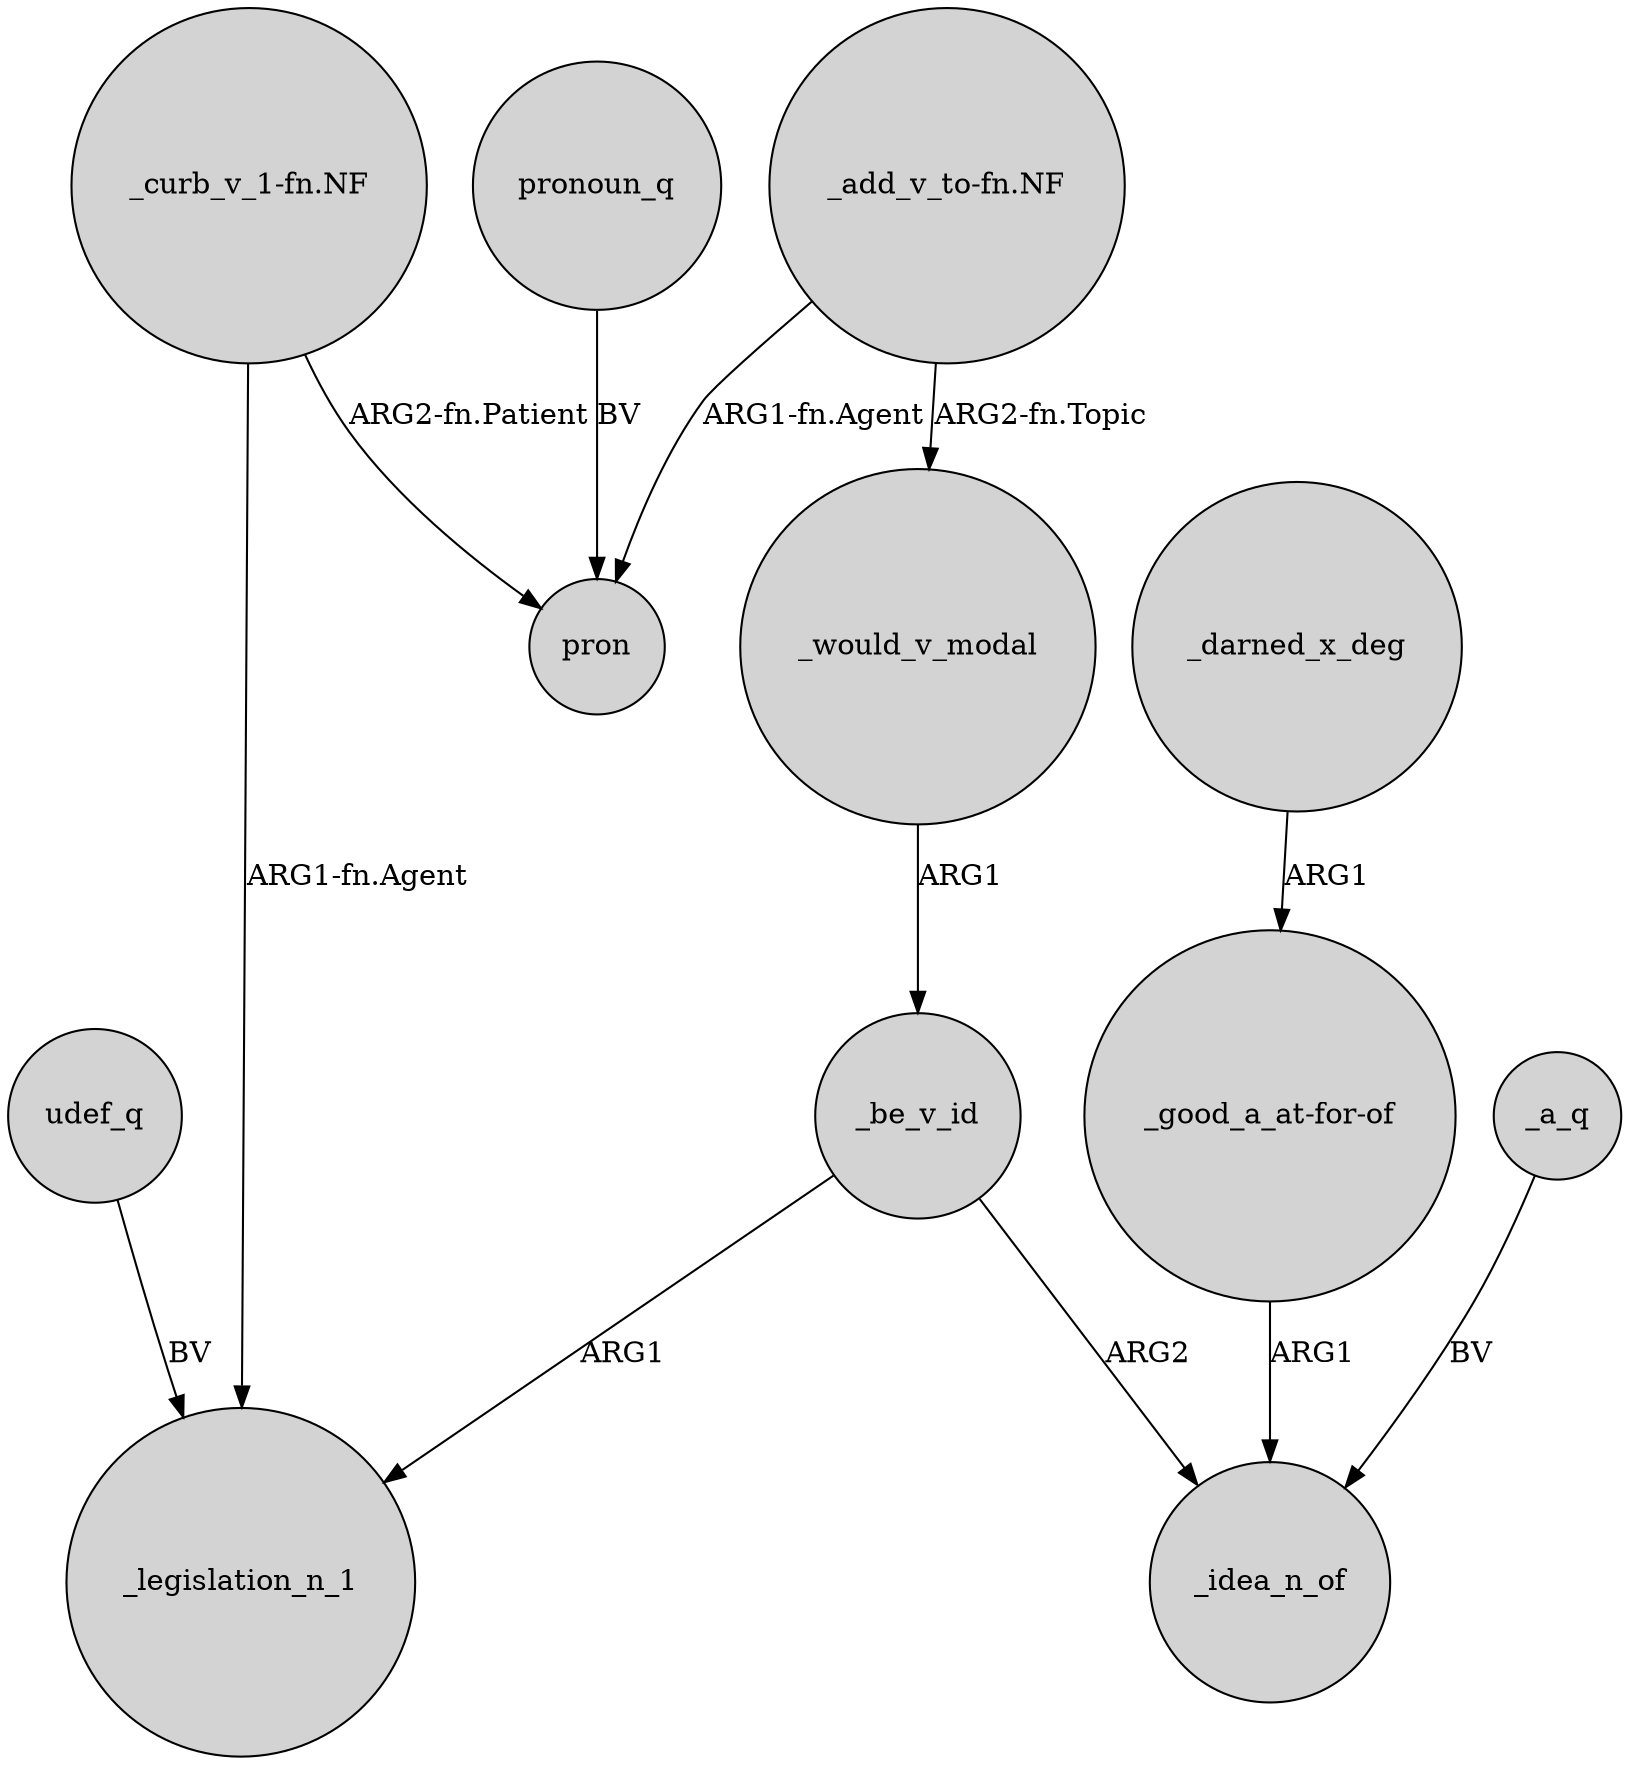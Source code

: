 digraph {
	node [shape=circle style=filled]
	_be_v_id -> _legislation_n_1 [label=ARG1]
	"_add_v_to-fn.NF" -> _would_v_modal [label="ARG2-fn.Topic"]
	_would_v_modal -> _be_v_id [label=ARG1]
	udef_q -> _legislation_n_1 [label=BV]
	"_curb_v_1-fn.NF" -> pron [label="ARG2-fn.Patient"]
	_darned_x_deg -> "_good_a_at-for-of" [label=ARG1]
	_be_v_id -> _idea_n_of [label=ARG2]
	"_curb_v_1-fn.NF" -> _legislation_n_1 [label="ARG1-fn.Agent"]
	"_add_v_to-fn.NF" -> pron [label="ARG1-fn.Agent"]
	"_good_a_at-for-of" -> _idea_n_of [label=ARG1]
	_a_q -> _idea_n_of [label=BV]
	pronoun_q -> pron [label=BV]
}
